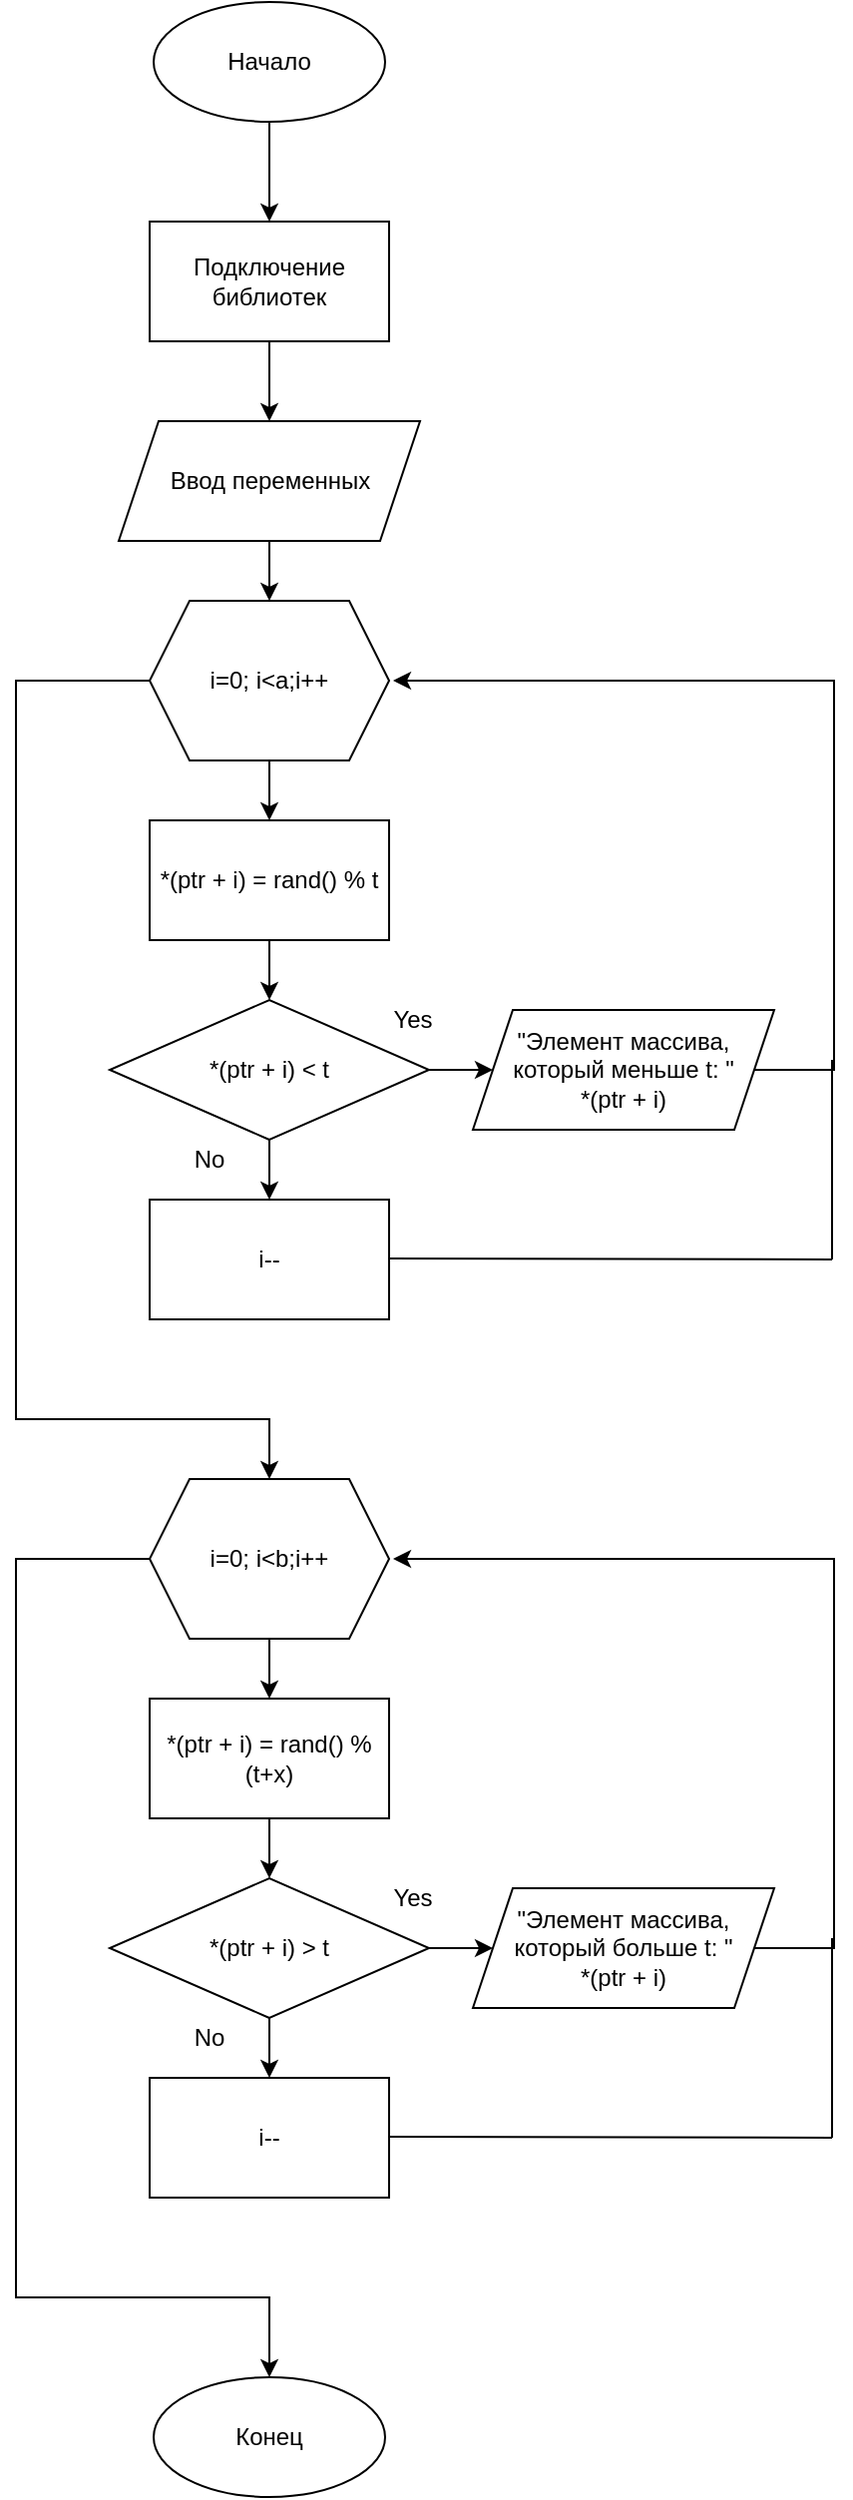 <mxfile version="24.8.3">
  <diagram id="C5RBs43oDa-KdzZeNtuy" name="Page-1">
    <mxGraphModel dx="1008" dy="569" grid="1" gridSize="10" guides="1" tooltips="1" connect="1" arrows="1" fold="1" page="1" pageScale="1" pageWidth="827" pageHeight="1169" math="0" shadow="0">
      <root>
        <mxCell id="WIyWlLk6GJQsqaUBKTNV-0" />
        <mxCell id="WIyWlLk6GJQsqaUBKTNV-1" parent="WIyWlLk6GJQsqaUBKTNV-0" />
        <mxCell id="XK56NWqwI5-nnv18E4Ni-4" value="" style="edgeStyle=orthogonalEdgeStyle;rounded=0;orthogonalLoop=1;jettySize=auto;html=1;" edge="1" parent="WIyWlLk6GJQsqaUBKTNV-1" source="XK56NWqwI5-nnv18E4Ni-0" target="XK56NWqwI5-nnv18E4Ni-3">
          <mxGeometry relative="1" as="geometry" />
        </mxCell>
        <mxCell id="XK56NWqwI5-nnv18E4Ni-0" value="Начало" style="ellipse;whiteSpace=wrap;html=1;" vertex="1" parent="WIyWlLk6GJQsqaUBKTNV-1">
          <mxGeometry x="340" y="60" width="116" height="60" as="geometry" />
        </mxCell>
        <mxCell id="XK56NWqwI5-nnv18E4Ni-2" style="edgeStyle=orthogonalEdgeStyle;rounded=0;orthogonalLoop=1;jettySize=auto;html=1;exitX=0.5;exitY=1;exitDx=0;exitDy=0;" edge="1" parent="WIyWlLk6GJQsqaUBKTNV-1" source="XK56NWqwI5-nnv18E4Ni-0" target="XK56NWqwI5-nnv18E4Ni-0">
          <mxGeometry relative="1" as="geometry" />
        </mxCell>
        <mxCell id="XK56NWqwI5-nnv18E4Ni-6" value="" style="edgeStyle=orthogonalEdgeStyle;rounded=0;orthogonalLoop=1;jettySize=auto;html=1;" edge="1" parent="WIyWlLk6GJQsqaUBKTNV-1" source="XK56NWqwI5-nnv18E4Ni-3" target="XK56NWqwI5-nnv18E4Ni-5">
          <mxGeometry relative="1" as="geometry" />
        </mxCell>
        <mxCell id="XK56NWqwI5-nnv18E4Ni-3" value="Подключение&lt;div&gt;библиотек&lt;/div&gt;" style="rounded=0;whiteSpace=wrap;html=1;" vertex="1" parent="WIyWlLk6GJQsqaUBKTNV-1">
          <mxGeometry x="338" y="170" width="120" height="60" as="geometry" />
        </mxCell>
        <mxCell id="XK56NWqwI5-nnv18E4Ni-8" value="" style="edgeStyle=orthogonalEdgeStyle;rounded=0;orthogonalLoop=1;jettySize=auto;html=1;" edge="1" parent="WIyWlLk6GJQsqaUBKTNV-1" source="XK56NWqwI5-nnv18E4Ni-5" target="XK56NWqwI5-nnv18E4Ni-7">
          <mxGeometry relative="1" as="geometry" />
        </mxCell>
        <mxCell id="XK56NWqwI5-nnv18E4Ni-5" value="Ввод переменных" style="shape=parallelogram;perimeter=parallelogramPerimeter;whiteSpace=wrap;html=1;fixedSize=1;" vertex="1" parent="WIyWlLk6GJQsqaUBKTNV-1">
          <mxGeometry x="322.5" y="270" width="151" height="60" as="geometry" />
        </mxCell>
        <mxCell id="XK56NWqwI5-nnv18E4Ni-11" value="" style="edgeStyle=orthogonalEdgeStyle;rounded=0;orthogonalLoop=1;jettySize=auto;html=1;" edge="1" parent="WIyWlLk6GJQsqaUBKTNV-1" source="XK56NWqwI5-nnv18E4Ni-7" target="XK56NWqwI5-nnv18E4Ni-10">
          <mxGeometry relative="1" as="geometry" />
        </mxCell>
        <mxCell id="XK56NWqwI5-nnv18E4Ni-58" style="edgeStyle=orthogonalEdgeStyle;rounded=0;orthogonalLoop=1;jettySize=auto;html=1;entryX=0.5;entryY=0;entryDx=0;entryDy=0;" edge="1" parent="WIyWlLk6GJQsqaUBKTNV-1" source="XK56NWqwI5-nnv18E4Ni-7" target="XK56NWqwI5-nnv18E4Ni-45">
          <mxGeometry relative="1" as="geometry">
            <mxPoint x="400" y="770" as="targetPoint" />
            <Array as="points">
              <mxPoint x="271" y="400" />
              <mxPoint x="271" y="770" />
              <mxPoint x="398" y="770" />
            </Array>
          </mxGeometry>
        </mxCell>
        <mxCell id="XK56NWqwI5-nnv18E4Ni-7" value="i=0; i&amp;lt;a;i++" style="shape=hexagon;perimeter=hexagonPerimeter2;whiteSpace=wrap;html=1;fixedSize=1;" vertex="1" parent="WIyWlLk6GJQsqaUBKTNV-1">
          <mxGeometry x="338" y="360" width="120" height="80" as="geometry" />
        </mxCell>
        <mxCell id="XK56NWqwI5-nnv18E4Ni-13" value="" style="edgeStyle=orthogonalEdgeStyle;rounded=0;orthogonalLoop=1;jettySize=auto;html=1;" edge="1" parent="WIyWlLk6GJQsqaUBKTNV-1" source="XK56NWqwI5-nnv18E4Ni-10" target="XK56NWqwI5-nnv18E4Ni-12">
          <mxGeometry relative="1" as="geometry" />
        </mxCell>
        <mxCell id="XK56NWqwI5-nnv18E4Ni-10" value="*(ptr + i) = rand() % t" style="rounded=0;whiteSpace=wrap;html=1;" vertex="1" parent="WIyWlLk6GJQsqaUBKTNV-1">
          <mxGeometry x="338" y="470" width="120" height="60" as="geometry" />
        </mxCell>
        <mxCell id="XK56NWqwI5-nnv18E4Ni-17" value="" style="edgeStyle=orthogonalEdgeStyle;rounded=0;orthogonalLoop=1;jettySize=auto;html=1;" edge="1" parent="WIyWlLk6GJQsqaUBKTNV-1" source="XK56NWqwI5-nnv18E4Ni-12">
          <mxGeometry relative="1" as="geometry">
            <mxPoint x="510" y="595" as="targetPoint" />
          </mxGeometry>
        </mxCell>
        <mxCell id="XK56NWqwI5-nnv18E4Ni-22" value="" style="edgeStyle=orthogonalEdgeStyle;rounded=0;orthogonalLoop=1;jettySize=auto;html=1;" edge="1" parent="WIyWlLk6GJQsqaUBKTNV-1" source="XK56NWqwI5-nnv18E4Ni-12" target="XK56NWqwI5-nnv18E4Ni-21">
          <mxGeometry relative="1" as="geometry" />
        </mxCell>
        <mxCell id="XK56NWqwI5-nnv18E4Ni-12" value="*(ptr + i) &amp;lt; t" style="rhombus;whiteSpace=wrap;html=1;direction=west;" vertex="1" parent="WIyWlLk6GJQsqaUBKTNV-1">
          <mxGeometry x="318" y="560" width="160" height="70" as="geometry" />
        </mxCell>
        <mxCell id="XK56NWqwI5-nnv18E4Ni-14" value="Yes" style="text;html=1;align=center;verticalAlign=middle;whiteSpace=wrap;rounded=0;" vertex="1" parent="WIyWlLk6GJQsqaUBKTNV-1">
          <mxGeometry x="440" y="555" width="60" height="30" as="geometry" />
        </mxCell>
        <mxCell id="XK56NWqwI5-nnv18E4Ni-15" value="No" style="text;html=1;align=center;verticalAlign=middle;whiteSpace=wrap;rounded=0;" vertex="1" parent="WIyWlLk6GJQsqaUBKTNV-1">
          <mxGeometry x="338" y="625" width="60" height="30" as="geometry" />
        </mxCell>
        <mxCell id="XK56NWqwI5-nnv18E4Ni-23" style="edgeStyle=orthogonalEdgeStyle;rounded=0;orthogonalLoop=1;jettySize=auto;html=1;" edge="1" parent="WIyWlLk6GJQsqaUBKTNV-1" source="XK56NWqwI5-nnv18E4Ni-19">
          <mxGeometry relative="1" as="geometry">
            <mxPoint x="460" y="400" as="targetPoint" />
            <Array as="points">
              <mxPoint x="681" y="595" />
            </Array>
          </mxGeometry>
        </mxCell>
        <mxCell id="XK56NWqwI5-nnv18E4Ni-19" value="&quot;Элемент массива, который меньше t: &quot;&lt;div&gt;*(ptr + i)&lt;br&gt;&lt;/div&gt;" style="shape=parallelogram;perimeter=parallelogramPerimeter;whiteSpace=wrap;html=1;fixedSize=1;" vertex="1" parent="WIyWlLk6GJQsqaUBKTNV-1">
          <mxGeometry x="500" y="565" width="151" height="60" as="geometry" />
        </mxCell>
        <mxCell id="XK56NWqwI5-nnv18E4Ni-21" value="i--" style="rounded=0;whiteSpace=wrap;html=1;" vertex="1" parent="WIyWlLk6GJQsqaUBKTNV-1">
          <mxGeometry x="338" y="660" width="120" height="60" as="geometry" />
        </mxCell>
        <mxCell id="XK56NWqwI5-nnv18E4Ni-26" value="" style="endArrow=none;html=1;rounded=0;" edge="1" parent="WIyWlLk6GJQsqaUBKTNV-1">
          <mxGeometry width="50" height="50" relative="1" as="geometry">
            <mxPoint x="458" y="689.5" as="sourcePoint" />
            <mxPoint x="680" y="690" as="targetPoint" />
            <Array as="points" />
          </mxGeometry>
        </mxCell>
        <mxCell id="XK56NWqwI5-nnv18E4Ni-27" value="" style="endArrow=none;html=1;rounded=0;" edge="1" parent="WIyWlLk6GJQsqaUBKTNV-1">
          <mxGeometry width="50" height="50" relative="1" as="geometry">
            <mxPoint x="680" y="590" as="sourcePoint" />
            <mxPoint x="680" y="690" as="targetPoint" />
            <Array as="points" />
          </mxGeometry>
        </mxCell>
        <mxCell id="XK56NWqwI5-nnv18E4Ni-44" value="" style="edgeStyle=orthogonalEdgeStyle;rounded=0;orthogonalLoop=1;jettySize=auto;html=1;" edge="1" parent="WIyWlLk6GJQsqaUBKTNV-1" source="XK56NWqwI5-nnv18E4Ni-45" target="XK56NWqwI5-nnv18E4Ni-47">
          <mxGeometry relative="1" as="geometry" />
        </mxCell>
        <mxCell id="XK56NWqwI5-nnv18E4Ni-64" style="edgeStyle=orthogonalEdgeStyle;rounded=0;orthogonalLoop=1;jettySize=auto;html=1;entryX=0.5;entryY=0;entryDx=0;entryDy=0;" edge="1" parent="WIyWlLk6GJQsqaUBKTNV-1" source="XK56NWqwI5-nnv18E4Ni-45" target="XK56NWqwI5-nnv18E4Ni-62">
          <mxGeometry relative="1" as="geometry">
            <mxPoint x="400" y="1210" as="targetPoint" />
            <Array as="points">
              <mxPoint x="271" y="840" />
              <mxPoint x="271" y="1210" />
              <mxPoint x="398" y="1210" />
            </Array>
          </mxGeometry>
        </mxCell>
        <mxCell id="XK56NWqwI5-nnv18E4Ni-45" value="i=0; i&amp;lt;b;i++" style="shape=hexagon;perimeter=hexagonPerimeter2;whiteSpace=wrap;html=1;fixedSize=1;" vertex="1" parent="WIyWlLk6GJQsqaUBKTNV-1">
          <mxGeometry x="338" y="800" width="120" height="80" as="geometry" />
        </mxCell>
        <mxCell id="XK56NWqwI5-nnv18E4Ni-46" value="" style="edgeStyle=orthogonalEdgeStyle;rounded=0;orthogonalLoop=1;jettySize=auto;html=1;" edge="1" parent="WIyWlLk6GJQsqaUBKTNV-1" source="XK56NWqwI5-nnv18E4Ni-47" target="XK56NWqwI5-nnv18E4Ni-50">
          <mxGeometry relative="1" as="geometry" />
        </mxCell>
        <mxCell id="XK56NWqwI5-nnv18E4Ni-47" value="*(ptr + i) = rand() % (t+x)" style="rounded=0;whiteSpace=wrap;html=1;" vertex="1" parent="WIyWlLk6GJQsqaUBKTNV-1">
          <mxGeometry x="338" y="910" width="120" height="60" as="geometry" />
        </mxCell>
        <mxCell id="XK56NWqwI5-nnv18E4Ni-48" value="" style="edgeStyle=orthogonalEdgeStyle;rounded=0;orthogonalLoop=1;jettySize=auto;html=1;" edge="1" parent="WIyWlLk6GJQsqaUBKTNV-1" source="XK56NWqwI5-nnv18E4Ni-50">
          <mxGeometry relative="1" as="geometry">
            <mxPoint x="510" y="1035" as="targetPoint" />
          </mxGeometry>
        </mxCell>
        <mxCell id="XK56NWqwI5-nnv18E4Ni-49" value="" style="edgeStyle=orthogonalEdgeStyle;rounded=0;orthogonalLoop=1;jettySize=auto;html=1;" edge="1" parent="WIyWlLk6GJQsqaUBKTNV-1" source="XK56NWqwI5-nnv18E4Ni-50" target="XK56NWqwI5-nnv18E4Ni-55">
          <mxGeometry relative="1" as="geometry" />
        </mxCell>
        <mxCell id="XK56NWqwI5-nnv18E4Ni-50" value="*(ptr + i) &amp;gt; t" style="rhombus;whiteSpace=wrap;html=1;direction=west;" vertex="1" parent="WIyWlLk6GJQsqaUBKTNV-1">
          <mxGeometry x="318" y="1000" width="160" height="70" as="geometry" />
        </mxCell>
        <mxCell id="XK56NWqwI5-nnv18E4Ni-51" value="Yes" style="text;html=1;align=center;verticalAlign=middle;whiteSpace=wrap;rounded=0;" vertex="1" parent="WIyWlLk6GJQsqaUBKTNV-1">
          <mxGeometry x="440" y="995" width="60" height="30" as="geometry" />
        </mxCell>
        <mxCell id="XK56NWqwI5-nnv18E4Ni-52" value="No" style="text;html=1;align=center;verticalAlign=middle;whiteSpace=wrap;rounded=0;" vertex="1" parent="WIyWlLk6GJQsqaUBKTNV-1">
          <mxGeometry x="338" y="1065" width="60" height="30" as="geometry" />
        </mxCell>
        <mxCell id="XK56NWqwI5-nnv18E4Ni-53" style="edgeStyle=orthogonalEdgeStyle;rounded=0;orthogonalLoop=1;jettySize=auto;html=1;" edge="1" parent="WIyWlLk6GJQsqaUBKTNV-1" source="XK56NWqwI5-nnv18E4Ni-54">
          <mxGeometry relative="1" as="geometry">
            <mxPoint x="460" y="840" as="targetPoint" />
            <Array as="points">
              <mxPoint x="681" y="1035" />
            </Array>
          </mxGeometry>
        </mxCell>
        <mxCell id="XK56NWqwI5-nnv18E4Ni-54" value="&quot;Элемент массива, который больше t: &quot;&lt;div&gt;*(ptr + i)&lt;br&gt;&lt;/div&gt;" style="shape=parallelogram;perimeter=parallelogramPerimeter;whiteSpace=wrap;html=1;fixedSize=1;" vertex="1" parent="WIyWlLk6GJQsqaUBKTNV-1">
          <mxGeometry x="500" y="1005" width="151" height="60" as="geometry" />
        </mxCell>
        <mxCell id="XK56NWqwI5-nnv18E4Ni-55" value="i--" style="rounded=0;whiteSpace=wrap;html=1;" vertex="1" parent="WIyWlLk6GJQsqaUBKTNV-1">
          <mxGeometry x="338" y="1100" width="120" height="60" as="geometry" />
        </mxCell>
        <mxCell id="XK56NWqwI5-nnv18E4Ni-56" value="" style="endArrow=none;html=1;rounded=0;" edge="1" parent="WIyWlLk6GJQsqaUBKTNV-1">
          <mxGeometry width="50" height="50" relative="1" as="geometry">
            <mxPoint x="458" y="1129.5" as="sourcePoint" />
            <mxPoint x="680" y="1130" as="targetPoint" />
            <Array as="points" />
          </mxGeometry>
        </mxCell>
        <mxCell id="XK56NWqwI5-nnv18E4Ni-57" value="" style="endArrow=none;html=1;rounded=0;" edge="1" parent="WIyWlLk6GJQsqaUBKTNV-1">
          <mxGeometry width="50" height="50" relative="1" as="geometry">
            <mxPoint x="680" y="1030" as="sourcePoint" />
            <mxPoint x="680" y="1130" as="targetPoint" />
            <Array as="points" />
          </mxGeometry>
        </mxCell>
        <mxCell id="XK56NWqwI5-nnv18E4Ni-62" value="Конец" style="ellipse;whiteSpace=wrap;html=1;" vertex="1" parent="WIyWlLk6GJQsqaUBKTNV-1">
          <mxGeometry x="340" y="1250" width="116" height="60" as="geometry" />
        </mxCell>
      </root>
    </mxGraphModel>
  </diagram>
</mxfile>
